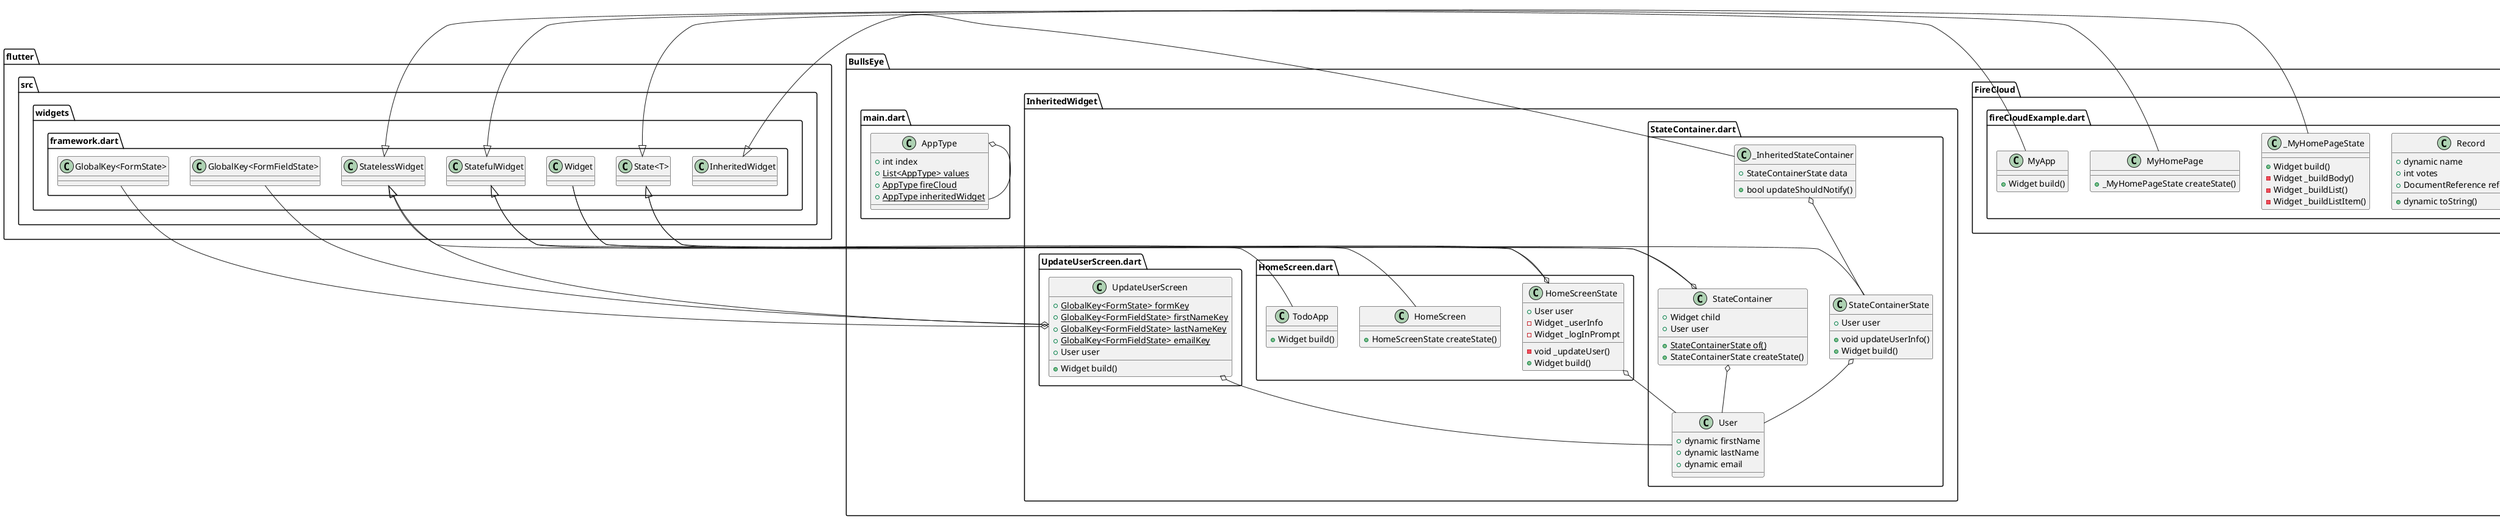 @startuml
set namespaceSeparator ::

class "BullsEye::InheritedWidget::HomeScreen.dart::TodoApp" {
  +Widget build()
}

"flutter::src::widgets::framework.dart::StatelessWidget" <|-- "BullsEye::InheritedWidget::HomeScreen.dart::TodoApp"

class "BullsEye::InheritedWidget::HomeScreen.dart::HomeScreen" {
  +HomeScreenState createState()
}

"flutter::src::widgets::framework.dart::StatefulWidget" <|-- "BullsEye::InheritedWidget::HomeScreen.dart::HomeScreen"

class "BullsEye::InheritedWidget::HomeScreen.dart::HomeScreenState" {
  +User user
  -Widget _userInfo
  -Widget _logInPrompt
  -void _updateUser()
  +Widget build()
}

"BullsEye::InheritedWidget::HomeScreen.dart::HomeScreenState" o-- "BullsEye::InheritedWidget::StateContainer.dart::User"
"BullsEye::InheritedWidget::HomeScreen.dart::HomeScreenState" o-- "flutter::src::widgets::framework.dart::Widget"
"flutter::src::widgets::framework.dart::State<T>" <|-- "BullsEye::InheritedWidget::HomeScreen.dart::HomeScreenState"

class "BullsEye::InheritedWidget::StateContainer.dart::User" {
  +dynamic firstName
  +dynamic lastName
  +dynamic email
}

class "BullsEye::InheritedWidget::StateContainer.dart::StateContainer" {
  +Widget child
  +User user
  {static} +StateContainerState of()
  +StateContainerState createState()
}

"BullsEye::InheritedWidget::StateContainer.dart::StateContainer" o-- "flutter::src::widgets::framework.dart::Widget"
"BullsEye::InheritedWidget::StateContainer.dart::StateContainer" o-- "BullsEye::InheritedWidget::StateContainer.dart::User"
"flutter::src::widgets::framework.dart::StatefulWidget" <|-- "BullsEye::InheritedWidget::StateContainer.dart::StateContainer"

class "BullsEye::InheritedWidget::StateContainer.dart::StateContainerState" {
  +User user
  +void updateUserInfo()
  +Widget build()
}

"BullsEye::InheritedWidget::StateContainer.dart::StateContainerState" o-- "BullsEye::InheritedWidget::StateContainer.dart::User"
"flutter::src::widgets::framework.dart::State<T>" <|-- "BullsEye::InheritedWidget::StateContainer.dart::StateContainerState"

class "BullsEye::InheritedWidget::StateContainer.dart::_InheritedStateContainer" {
  +StateContainerState data
  +bool updateShouldNotify()
}

"BullsEye::InheritedWidget::StateContainer.dart::_InheritedStateContainer" o-- "BullsEye::InheritedWidget::StateContainer.dart::StateContainerState"
"flutter::src::widgets::framework.dart::InheritedWidget" <|-- "BullsEye::InheritedWidget::StateContainer.dart::_InheritedStateContainer"

class "BullsEye::InheritedWidget::UpdateUserScreen.dart::UpdateUserScreen" {
  {static} +GlobalKey<FormState> formKey
  {static} +GlobalKey<FormFieldState> firstNameKey
  {static} +GlobalKey<FormFieldState> lastNameKey
  {static} +GlobalKey<FormFieldState> emailKey
  +User user
  +Widget build()
}

"BullsEye::InheritedWidget::UpdateUserScreen.dart::UpdateUserScreen" o-- "flutter::src::widgets::framework.dart::GlobalKey<FormState>"
"BullsEye::InheritedWidget::UpdateUserScreen.dart::UpdateUserScreen" o-- "flutter::src::widgets::framework.dart::GlobalKey<FormFieldState>"
"BullsEye::InheritedWidget::UpdateUserScreen.dart::UpdateUserScreen" o-- "BullsEye::InheritedWidget::StateContainer.dart::User"
"flutter::src::widgets::framework.dart::StatelessWidget" <|-- "BullsEye::InheritedWidget::UpdateUserScreen.dart::UpdateUserScreen"

class "BullsEye::FireCloud::fireCloudExample.dart::MyApp" {
  +Widget build()
}

"flutter::src::widgets::framework.dart::StatelessWidget" <|-- "BullsEye::FireCloud::fireCloudExample.dart::MyApp"

class "BullsEye::FireCloud::fireCloudExample.dart::MyHomePage" {
  +_MyHomePageState createState()
}

"flutter::src::widgets::framework.dart::StatefulWidget" <|-- "BullsEye::FireCloud::fireCloudExample.dart::MyHomePage"

class "BullsEye::FireCloud::fireCloudExample.dart::_MyHomePageState" {
  +Widget build()
  -Widget _buildBody()
  -Widget _buildList()
  -Widget _buildListItem()
}

"flutter::src::widgets::framework.dart::State<T>" <|-- "BullsEye::FireCloud::fireCloudExample.dart::_MyHomePageState"

class "BullsEye::FireCloud::fireCloudExample.dart::Record" {
  +dynamic name
  +int votes
  +DocumentReference reference
  +dynamic toString()
}

"BullsEye::FireCloud::fireCloudExample.dart::Record" o-- "cloud_firestore::cloud_firestore.dart::DocumentReference"

class "BullsEye::main.dart::AppType" {
  +int index
  {static} +List<AppType> values
  {static} +AppType fireCloud
  {static} +AppType inheritedWidget
}

"BullsEye::main.dart::AppType" o-- "BullsEye::main.dart::AppType"


@enduml
